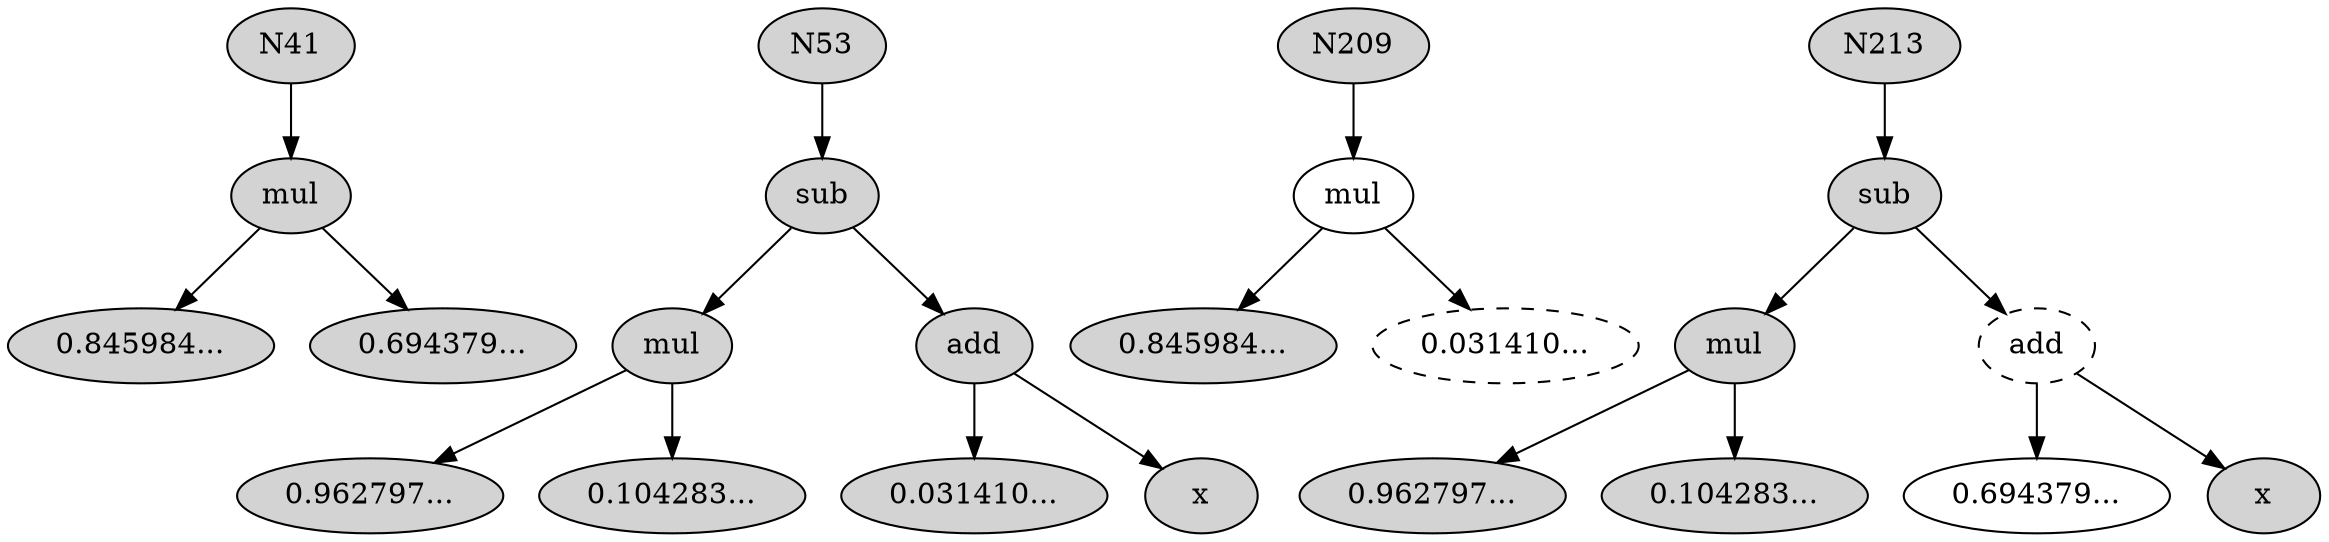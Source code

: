 digraph Population_41__53 {
N41[ style="filled"  label="N41"];
N41 -> N42;
N42[ style="filled"  label="mul"];
N42 -> N47;
N47[ style="filled"  label="0.845984..."];
N42 -> N52;
N52[ style="filled"  label="0.694379..."];

N53[ style="filled"  label="N53"];
N53 -> N54;
N54[ style="filled"  label="sub"];
N54 -> N59;
N59[ style="filled"  label="mul"];
N59 -> N62;
N62[ style="filled"  label="0.962797..."];
N59 -> N65;
N65[ style="filled"  label="0.104283..."];
N54 -> N70;
N70[ style="filled"  label="add"];
N70 -> N73;
N73[ style="filled"  label="0.031410..."];
N70 -> N76;
N76[ style="filled"  label="x"];

N209[ style="filled"  label="N209"];
N209 -> N210;
N210[ style="solid"  label="mul"];
N210 -> N211;
N211[ style="filled"  label="0.845984..."];
N210 -> N219;
N219[ style="dashed"  label="0.031410..."];

N213[ style="filled"  label="N213"];
N213 -> N214;
N214[ style="filled"  label="sub"];
N214 -> N215;
N215[ style="filled"  label="mul"];
N215 -> N216;
N216[ style="filled"  label="0.962797..."];
N215 -> N217;
N217[ style="filled"  label="0.104283..."];
N214 -> N218;
N218[ style="dashed"  label="add"];
N218 -> N212;
N212[ style="solid"  label="0.694379..."];
N218 -> N220;
N220[ style="filled"  label="x"];

}
